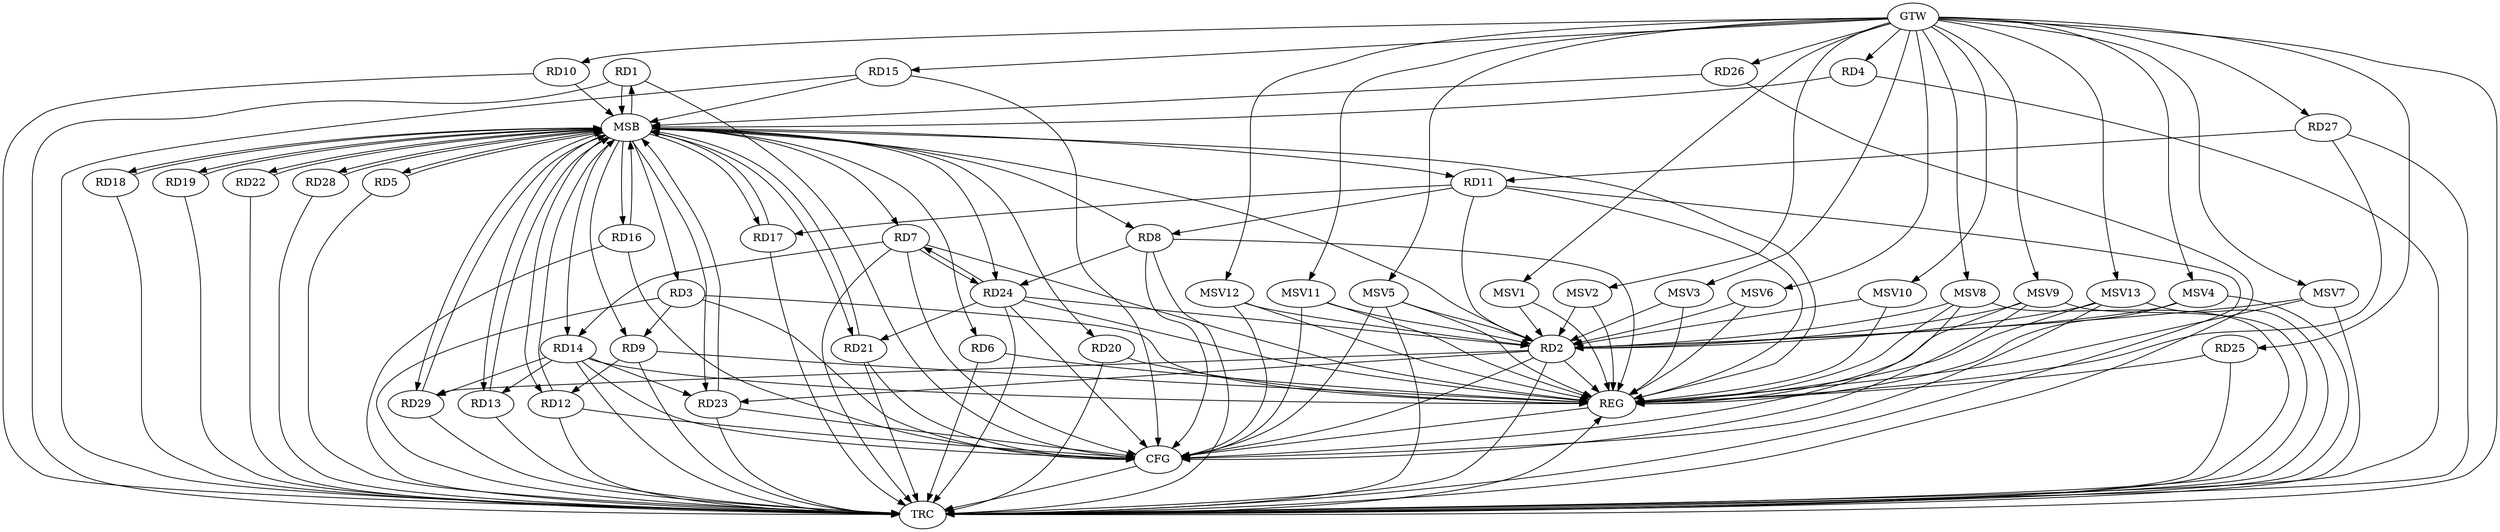 strict digraph G {
  RD1 [ label="RD1" ];
  RD2 [ label="RD2" ];
  RD3 [ label="RD3" ];
  RD4 [ label="RD4" ];
  RD5 [ label="RD5" ];
  RD6 [ label="RD6" ];
  RD7 [ label="RD7" ];
  RD8 [ label="RD8" ];
  RD9 [ label="RD9" ];
  RD10 [ label="RD10" ];
  RD11 [ label="RD11" ];
  RD12 [ label="RD12" ];
  RD13 [ label="RD13" ];
  RD14 [ label="RD14" ];
  RD15 [ label="RD15" ];
  RD16 [ label="RD16" ];
  RD17 [ label="RD17" ];
  RD18 [ label="RD18" ];
  RD19 [ label="RD19" ];
  RD20 [ label="RD20" ];
  RD21 [ label="RD21" ];
  RD22 [ label="RD22" ];
  RD23 [ label="RD23" ];
  RD24 [ label="RD24" ];
  RD25 [ label="RD25" ];
  RD26 [ label="RD26" ];
  RD27 [ label="RD27" ];
  RD28 [ label="RD28" ];
  RD29 [ label="RD29" ];
  GTW [ label="GTW" ];
  REG [ label="REG" ];
  MSB [ label="MSB" ];
  CFG [ label="CFG" ];
  TRC [ label="TRC" ];
  MSV1 [ label="MSV1" ];
  MSV2 [ label="MSV2" ];
  MSV3 [ label="MSV3" ];
  MSV4 [ label="MSV4" ];
  MSV5 [ label="MSV5" ];
  MSV6 [ label="MSV6" ];
  MSV7 [ label="MSV7" ];
  MSV8 [ label="MSV8" ];
  MSV9 [ label="MSV9" ];
  MSV10 [ label="MSV10" ];
  MSV11 [ label="MSV11" ];
  MSV12 [ label="MSV12" ];
  MSV13 [ label="MSV13" ];
  RD11 -> RD2;
  RD2 -> RD23;
  RD24 -> RD2;
  RD2 -> RD29;
  RD3 -> RD9;
  RD7 -> RD14;
  RD7 -> RD24;
  RD24 -> RD7;
  RD11 -> RD8;
  RD8 -> RD24;
  RD9 -> RD12;
  RD11 -> RD17;
  RD27 -> RD11;
  RD14 -> RD13;
  RD14 -> RD23;
  RD14 -> RD29;
  RD24 -> RD21;
  GTW -> RD4;
  GTW -> RD10;
  GTW -> RD15;
  GTW -> RD25;
  GTW -> RD26;
  GTW -> RD27;
  RD2 -> REG;
  RD3 -> REG;
  RD6 -> REG;
  RD7 -> REG;
  RD8 -> REG;
  RD9 -> REG;
  RD11 -> REG;
  RD14 -> REG;
  RD20 -> REG;
  RD24 -> REG;
  RD25 -> REG;
  RD27 -> REG;
  RD1 -> MSB;
  MSB -> RD6;
  MSB -> RD20;
  MSB -> RD23;
  MSB -> REG;
  RD4 -> MSB;
  MSB -> RD5;
  MSB -> RD8;
  RD5 -> MSB;
  MSB -> RD22;
  RD10 -> MSB;
  MSB -> RD18;
  RD12 -> MSB;
  MSB -> RD29;
  RD13 -> MSB;
  MSB -> RD2;
  MSB -> RD7;
  RD15 -> MSB;
  MSB -> RD11;
  MSB -> RD21;
  RD16 -> MSB;
  RD17 -> MSB;
  RD18 -> MSB;
  MSB -> RD3;
  MSB -> RD9;
  MSB -> RD19;
  MSB -> RD24;
  MSB -> RD28;
  RD19 -> MSB;
  MSB -> RD12;
  RD21 -> MSB;
  RD22 -> MSB;
  MSB -> RD1;
  RD23 -> MSB;
  MSB -> RD16;
  RD26 -> MSB;
  MSB -> RD13;
  MSB -> RD14;
  MSB -> RD17;
  RD28 -> MSB;
  RD29 -> MSB;
  RD12 -> CFG;
  RD2 -> CFG;
  RD16 -> CFG;
  RD8 -> CFG;
  RD23 -> CFG;
  RD3 -> CFG;
  RD14 -> CFG;
  RD21 -> CFG;
  RD24 -> CFG;
  RD15 -> CFG;
  RD7 -> CFG;
  RD1 -> CFG;
  REG -> CFG;
  RD1 -> TRC;
  RD2 -> TRC;
  RD3 -> TRC;
  RD4 -> TRC;
  RD5 -> TRC;
  RD6 -> TRC;
  RD7 -> TRC;
  RD8 -> TRC;
  RD9 -> TRC;
  RD10 -> TRC;
  RD11 -> TRC;
  RD12 -> TRC;
  RD13 -> TRC;
  RD14 -> TRC;
  RD15 -> TRC;
  RD16 -> TRC;
  RD17 -> TRC;
  RD18 -> TRC;
  RD19 -> TRC;
  RD20 -> TRC;
  RD21 -> TRC;
  RD22 -> TRC;
  RD23 -> TRC;
  RD24 -> TRC;
  RD25 -> TRC;
  RD26 -> TRC;
  RD27 -> TRC;
  RD28 -> TRC;
  RD29 -> TRC;
  GTW -> TRC;
  CFG -> TRC;
  TRC -> REG;
  MSV1 -> RD2;
  MSV2 -> RD2;
  GTW -> MSV1;
  MSV1 -> REG;
  GTW -> MSV2;
  MSV2 -> REG;
  MSV3 -> RD2;
  GTW -> MSV3;
  MSV3 -> REG;
  MSV4 -> RD2;
  MSV5 -> RD2;
  GTW -> MSV4;
  MSV4 -> REG;
  MSV4 -> TRC;
  GTW -> MSV5;
  MSV5 -> REG;
  MSV5 -> TRC;
  MSV5 -> CFG;
  MSV6 -> RD2;
  MSV7 -> RD2;
  GTW -> MSV6;
  MSV6 -> REG;
  GTW -> MSV7;
  MSV7 -> REG;
  MSV7 -> TRC;
  MSV8 -> RD2;
  MSV9 -> RD2;
  GTW -> MSV8;
  MSV8 -> REG;
  MSV8 -> TRC;
  MSV8 -> CFG;
  GTW -> MSV9;
  MSV9 -> REG;
  MSV9 -> TRC;
  MSV9 -> CFG;
  MSV10 -> RD2;
  GTW -> MSV10;
  MSV10 -> REG;
  MSV11 -> RD2;
  GTW -> MSV11;
  MSV11 -> REG;
  MSV11 -> CFG;
  MSV12 -> RD2;
  GTW -> MSV12;
  MSV12 -> REG;
  MSV12 -> CFG;
  MSV13 -> RD2;
  GTW -> MSV13;
  MSV13 -> REG;
  MSV13 -> TRC;
  MSV13 -> CFG;
}
